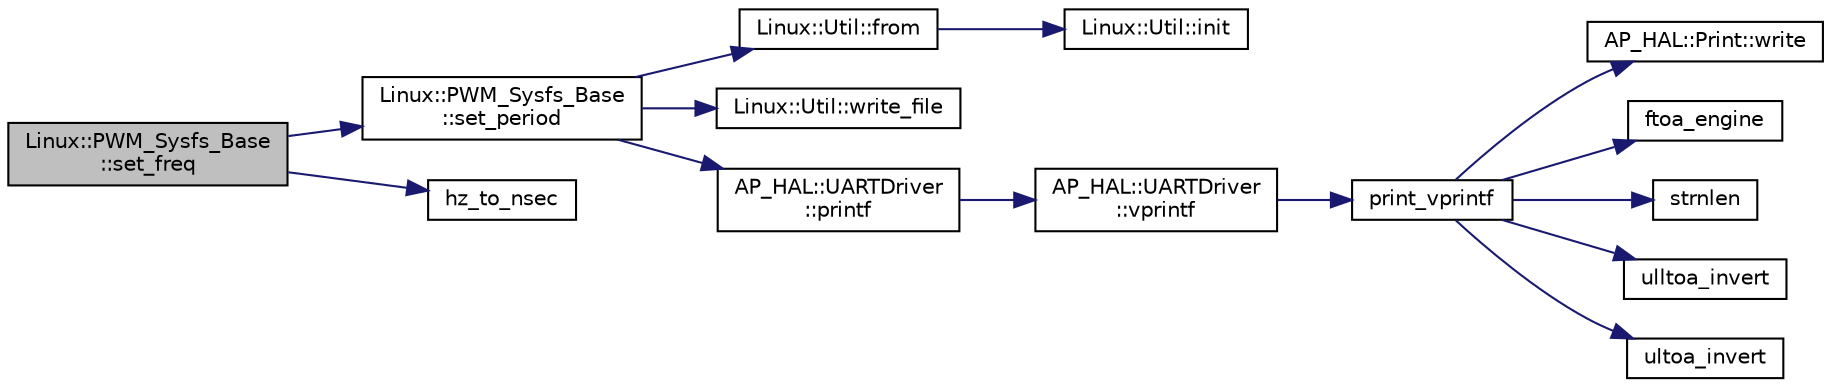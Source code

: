 digraph "Linux::PWM_Sysfs_Base::set_freq"
{
 // INTERACTIVE_SVG=YES
  edge [fontname="Helvetica",fontsize="10",labelfontname="Helvetica",labelfontsize="10"];
  node [fontname="Helvetica",fontsize="10",shape=record];
  rankdir="LR";
  Node1 [label="Linux::PWM_Sysfs_Base\l::set_freq",height=0.2,width=0.4,color="black", fillcolor="grey75", style="filled", fontcolor="black"];
  Node1 -> Node2 [color="midnightblue",fontsize="10",style="solid",fontname="Helvetica"];
  Node2 [label="Linux::PWM_Sysfs_Base\l::set_period",height=0.2,width=0.4,color="black", fillcolor="white", style="filled",URL="$classLinux_1_1PWM__Sysfs__Base.html#ae559797471c204de7ff10c2aced67b0e"];
  Node2 -> Node3 [color="midnightblue",fontsize="10",style="solid",fontname="Helvetica"];
  Node3 [label="Linux::Util::from",height=0.2,width=0.4,color="black", fillcolor="white", style="filled",URL="$classLinux_1_1Util.html#addd6070e02a90ee0a7063f0c3db4fecc"];
  Node3 -> Node4 [color="midnightblue",fontsize="10",style="solid",fontname="Helvetica"];
  Node4 [label="Linux::Util::init",height=0.2,width=0.4,color="black", fillcolor="white", style="filled",URL="$classLinux_1_1Util.html#ae03dc062803bf3bcda9cbd77e781c7d4"];
  Node2 -> Node5 [color="midnightblue",fontsize="10",style="solid",fontname="Helvetica"];
  Node5 [label="Linux::Util::write_file",height=0.2,width=0.4,color="black", fillcolor="white", style="filled",URL="$classLinux_1_1Util.html#af217ed63397b599a1b94ff6d0675ff9c"];
  Node2 -> Node6 [color="midnightblue",fontsize="10",style="solid",fontname="Helvetica"];
  Node6 [label="AP_HAL::UARTDriver\l::printf",height=0.2,width=0.4,color="black", fillcolor="white", style="filled",URL="$classAP__HAL_1_1UARTDriver.html#a6ceedc792594e59fc7d80b39a435f027"];
  Node6 -> Node7 [color="midnightblue",fontsize="10",style="solid",fontname="Helvetica"];
  Node7 [label="AP_HAL::UARTDriver\l::vprintf",height=0.2,width=0.4,color="black", fillcolor="white", style="filled",URL="$classAP__HAL_1_1UARTDriver.html#aa8abfb6d6641299472c29ac1edde559f"];
  Node7 -> Node8 [color="midnightblue",fontsize="10",style="solid",fontname="Helvetica"];
  Node8 [label="print_vprintf",height=0.2,width=0.4,color="black", fillcolor="white", style="filled",URL="$print__vprintf_8cpp.html#a1534eaeab54696df96975b56d9f49212"];
  Node8 -> Node9 [color="midnightblue",fontsize="10",style="solid",fontname="Helvetica"];
  Node9 [label="AP_HAL::Print::write",height=0.2,width=0.4,color="black", fillcolor="white", style="filled",URL="$classAP__HAL_1_1Print.html#acc65391952a43334f8f5c9bef341f501"];
  Node8 -> Node10 [color="midnightblue",fontsize="10",style="solid",fontname="Helvetica"];
  Node10 [label="ftoa_engine",height=0.2,width=0.4,color="black", fillcolor="white", style="filled",URL="$ftoa__engine_8cpp.html#a1c28234da8f20b43c85890d4bb452947"];
  Node8 -> Node11 [color="midnightblue",fontsize="10",style="solid",fontname="Helvetica"];
  Node11 [label="strnlen",height=0.2,width=0.4,color="black", fillcolor="white", style="filled",URL="$replace_8cpp.html#a880bcc7b85a09e6254691bebd5344b51"];
  Node8 -> Node12 [color="midnightblue",fontsize="10",style="solid",fontname="Helvetica"];
  Node12 [label="ulltoa_invert",height=0.2,width=0.4,color="black", fillcolor="white", style="filled",URL="$utoa__invert_8cpp.html#a34926f552460b47c414ec4d83b32815c"];
  Node8 -> Node13 [color="midnightblue",fontsize="10",style="solid",fontname="Helvetica"];
  Node13 [label="ultoa_invert",height=0.2,width=0.4,color="black", fillcolor="white", style="filled",URL="$utoa__invert_8cpp.html#a5d99bba8e697c1e11da489d88fca8559"];
  Node1 -> Node14 [color="midnightblue",fontsize="10",style="solid",fontname="Helvetica"];
  Node14 [label="hz_to_nsec",height=0.2,width=0.4,color="black", fillcolor="white", style="filled",URL="$AP__Math_8h.html#aeba7824fdcc216a25fb200958928ff12"];
}
